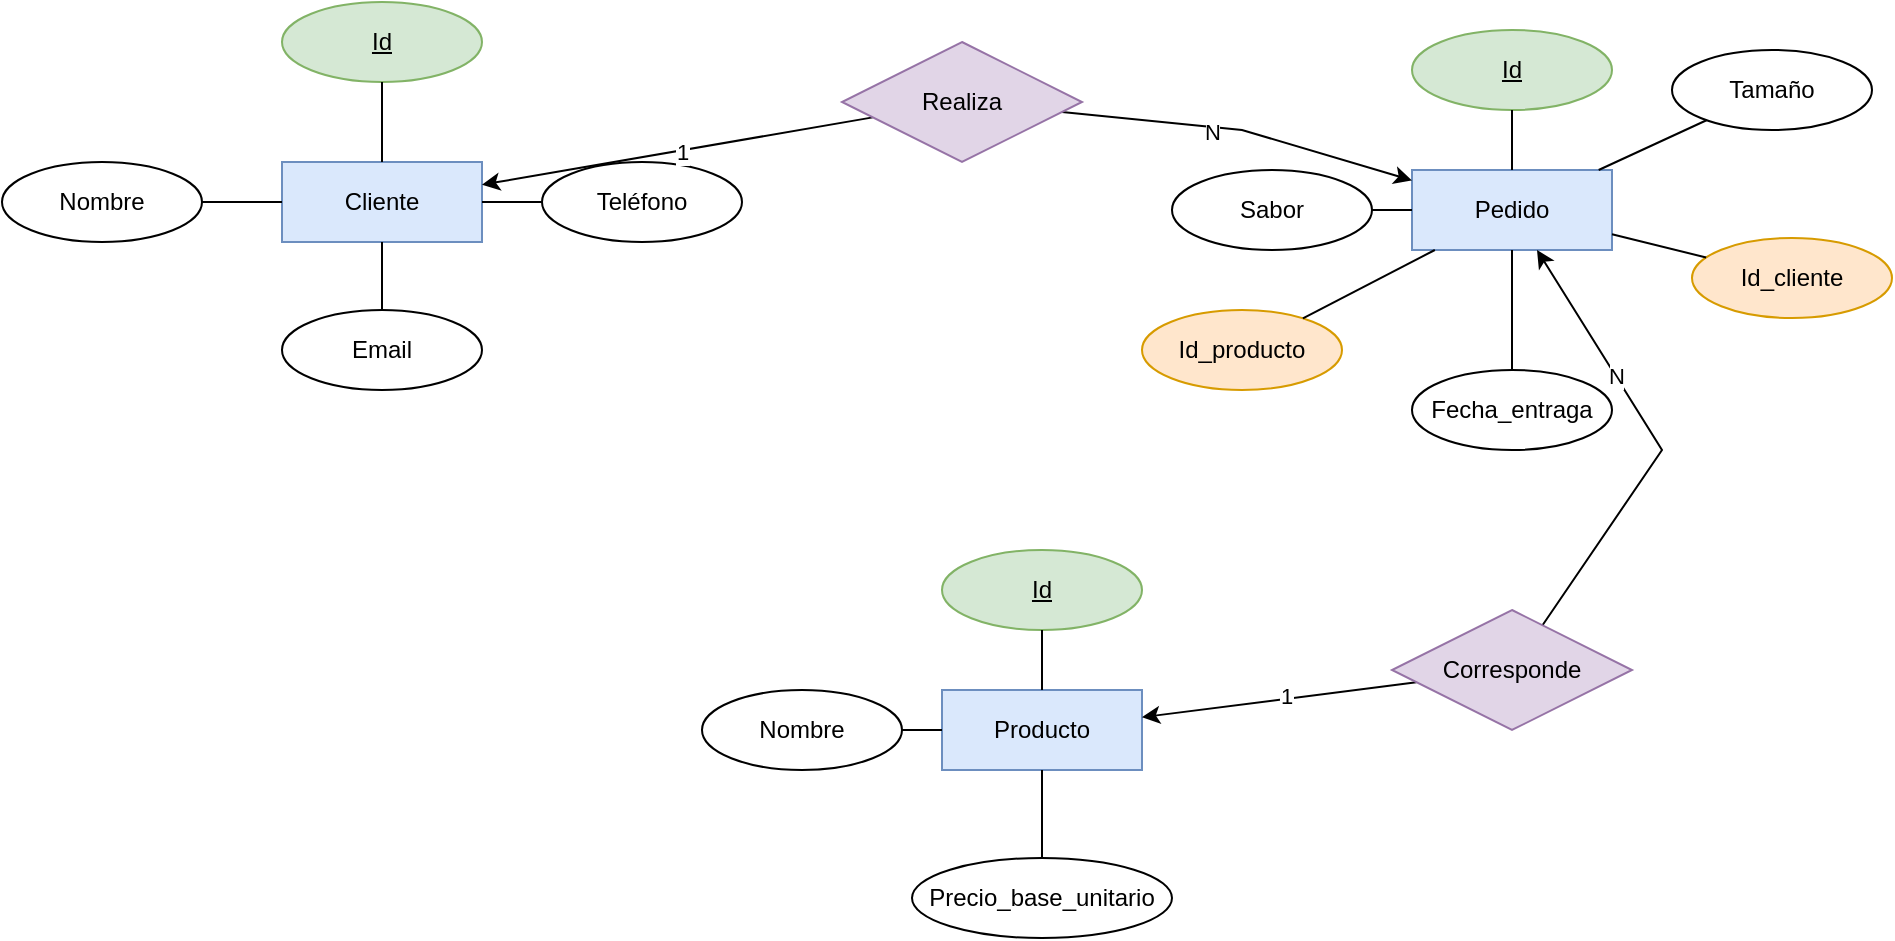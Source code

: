 <mxfile version="28.0.7">
  <diagram name="Página-1" id="zztCJzQcDtMI0paWEZyi">
    <mxGraphModel dx="1202" dy="668" grid="1" gridSize="10" guides="1" tooltips="1" connect="1" arrows="1" fold="1" page="1" pageScale="1" pageWidth="1169" pageHeight="827" math="0" shadow="0">
      <root>
        <mxCell id="0" />
        <mxCell id="1" parent="0" />
        <mxCell id="WMrK0sKcbdXLP-P-y-lG-1" value="Producto" style="whiteSpace=wrap;html=1;align=center;fillColor=#dae8fc;strokeColor=#6c8ebf;" vertex="1" parent="1">
          <mxGeometry x="510" y="450" width="100" height="40" as="geometry" />
        </mxCell>
        <mxCell id="WMrK0sKcbdXLP-P-y-lG-2" value="Cliente" style="whiteSpace=wrap;html=1;align=center;fillColor=#dae8fc;strokeColor=#6c8ebf;" vertex="1" parent="1">
          <mxGeometry x="180" y="186" width="100" height="40" as="geometry" />
        </mxCell>
        <mxCell id="WMrK0sKcbdXLP-P-y-lG-3" value="Pedido" style="whiteSpace=wrap;html=1;align=center;fillColor=#dae8fc;strokeColor=#6c8ebf;" vertex="1" parent="1">
          <mxGeometry x="745" y="190" width="100" height="40" as="geometry" />
        </mxCell>
        <mxCell id="WMrK0sKcbdXLP-P-y-lG-5" value="Nombre" style="ellipse;whiteSpace=wrap;html=1;align=center;" vertex="1" parent="1">
          <mxGeometry x="40" y="186" width="100" height="40" as="geometry" />
        </mxCell>
        <mxCell id="WMrK0sKcbdXLP-P-y-lG-8" value="Id" style="ellipse;whiteSpace=wrap;html=1;align=center;fontStyle=4;fillColor=#d5e8d4;strokeColor=#82b366;" vertex="1" parent="1">
          <mxGeometry x="180" y="106" width="100" height="40" as="geometry" />
        </mxCell>
        <mxCell id="WMrK0sKcbdXLP-P-y-lG-9" value="Id" style="ellipse;whiteSpace=wrap;html=1;align=center;fontStyle=4;fillColor=#d5e8d4;strokeColor=#82b366;" vertex="1" parent="1">
          <mxGeometry x="510" y="380" width="100" height="40" as="geometry" />
        </mxCell>
        <mxCell id="WMrK0sKcbdXLP-P-y-lG-10" value="Id" style="ellipse;whiteSpace=wrap;html=1;align=center;fontStyle=4;fillColor=#d5e8d4;strokeColor=#82b366;" vertex="1" parent="1">
          <mxGeometry x="745" y="120" width="100" height="40" as="geometry" />
        </mxCell>
        <mxCell id="WMrK0sKcbdXLP-P-y-lG-12" value="Teléfono" style="ellipse;whiteSpace=wrap;html=1;align=center;" vertex="1" parent="1">
          <mxGeometry x="310" y="186" width="100" height="40" as="geometry" />
        </mxCell>
        <mxCell id="WMrK0sKcbdXLP-P-y-lG-13" value="Email" style="ellipse;whiteSpace=wrap;html=1;align=center;" vertex="1" parent="1">
          <mxGeometry x="180" y="260" width="100" height="40" as="geometry" />
        </mxCell>
        <mxCell id="WMrK0sKcbdXLP-P-y-lG-15" value="" style="endArrow=none;html=1;rounded=0;" edge="1" parent="1" source="WMrK0sKcbdXLP-P-y-lG-2" target="WMrK0sKcbdXLP-P-y-lG-8">
          <mxGeometry width="50" height="50" relative="1" as="geometry">
            <mxPoint x="130" y="216" as="sourcePoint" />
            <mxPoint x="170" y="166" as="targetPoint" />
          </mxGeometry>
        </mxCell>
        <mxCell id="WMrK0sKcbdXLP-P-y-lG-16" value="" style="endArrow=none;html=1;rounded=0;" edge="1" parent="1" source="WMrK0sKcbdXLP-P-y-lG-2" target="WMrK0sKcbdXLP-P-y-lG-5">
          <mxGeometry width="50" height="50" relative="1" as="geometry">
            <mxPoint x="130" y="256" as="sourcePoint" />
            <mxPoint x="170" y="206" as="targetPoint" />
          </mxGeometry>
        </mxCell>
        <mxCell id="WMrK0sKcbdXLP-P-y-lG-18" value="" style="endArrow=none;html=1;rounded=0;" edge="1" parent="1" source="WMrK0sKcbdXLP-P-y-lG-13" target="WMrK0sKcbdXLP-P-y-lG-2">
          <mxGeometry width="50" height="50" relative="1" as="geometry">
            <mxPoint x="210" y="296" as="sourcePoint" />
            <mxPoint x="250" y="246" as="targetPoint" />
          </mxGeometry>
        </mxCell>
        <mxCell id="WMrK0sKcbdXLP-P-y-lG-19" value="" style="endArrow=none;html=1;rounded=0;" edge="1" parent="1" source="WMrK0sKcbdXLP-P-y-lG-2" target="WMrK0sKcbdXLP-P-y-lG-12">
          <mxGeometry width="50" height="50" relative="1" as="geometry">
            <mxPoint x="350" y="286" as="sourcePoint" />
            <mxPoint x="390" y="236" as="targetPoint" />
          </mxGeometry>
        </mxCell>
        <mxCell id="WMrK0sKcbdXLP-P-y-lG-20" value="Nombre" style="ellipse;whiteSpace=wrap;html=1;align=center;" vertex="1" parent="1">
          <mxGeometry x="390" y="450" width="100" height="40" as="geometry" />
        </mxCell>
        <mxCell id="WMrK0sKcbdXLP-P-y-lG-21" value="Precio_base_unitario" style="ellipse;whiteSpace=wrap;html=1;align=center;" vertex="1" parent="1">
          <mxGeometry x="495" y="534" width="130" height="40" as="geometry" />
        </mxCell>
        <mxCell id="WMrK0sKcbdXLP-P-y-lG-22" value="Id_cliente" style="ellipse;whiteSpace=wrap;html=1;align=center;fillColor=#ffe6cc;strokeColor=#d79b00;" vertex="1" parent="1">
          <mxGeometry x="885" y="224" width="100" height="40" as="geometry" />
        </mxCell>
        <mxCell id="WMrK0sKcbdXLP-P-y-lG-23" value="Fecha_entraga" style="ellipse;whiteSpace=wrap;html=1;align=center;" vertex="1" parent="1">
          <mxGeometry x="745" y="290" width="100" height="40" as="geometry" />
        </mxCell>
        <mxCell id="WMrK0sKcbdXLP-P-y-lG-24" value="Sabor" style="ellipse;whiteSpace=wrap;html=1;align=center;" vertex="1" parent="1">
          <mxGeometry x="625" y="190" width="100" height="40" as="geometry" />
        </mxCell>
        <mxCell id="WMrK0sKcbdXLP-P-y-lG-25" value="Tamaño" style="ellipse;whiteSpace=wrap;html=1;align=center;" vertex="1" parent="1">
          <mxGeometry x="875" y="130" width="100" height="40" as="geometry" />
        </mxCell>
        <mxCell id="WMrK0sKcbdXLP-P-y-lG-26" value="" style="endArrow=none;html=1;rounded=0;" edge="1" parent="1" source="WMrK0sKcbdXLP-P-y-lG-1" target="WMrK0sKcbdXLP-P-y-lG-9">
          <mxGeometry width="50" height="50" relative="1" as="geometry">
            <mxPoint x="540" y="500" as="sourcePoint" />
            <mxPoint x="580" y="450" as="targetPoint" />
          </mxGeometry>
        </mxCell>
        <mxCell id="WMrK0sKcbdXLP-P-y-lG-27" value="" style="endArrow=none;html=1;rounded=0;" edge="1" parent="1" source="WMrK0sKcbdXLP-P-y-lG-21" target="WMrK0sKcbdXLP-P-y-lG-1">
          <mxGeometry width="50" height="50" relative="1" as="geometry">
            <mxPoint x="560" y="580" as="sourcePoint" />
            <mxPoint x="600" y="530" as="targetPoint" />
          </mxGeometry>
        </mxCell>
        <mxCell id="WMrK0sKcbdXLP-P-y-lG-28" value="" style="endArrow=none;html=1;rounded=0;" edge="1" parent="1" source="WMrK0sKcbdXLP-P-y-lG-1" target="WMrK0sKcbdXLP-P-y-lG-20">
          <mxGeometry width="50" height="50" relative="1" as="geometry">
            <mxPoint x="490" y="530" as="sourcePoint" />
            <mxPoint x="530" y="480" as="targetPoint" />
          </mxGeometry>
        </mxCell>
        <mxCell id="WMrK0sKcbdXLP-P-y-lG-29" value="" style="endArrow=none;html=1;rounded=0;" edge="1" parent="1" source="WMrK0sKcbdXLP-P-y-lG-3" target="WMrK0sKcbdXLP-P-y-lG-24">
          <mxGeometry width="50" height="50" relative="1" as="geometry">
            <mxPoint x="695" y="270" as="sourcePoint" />
            <mxPoint x="735" y="220" as="targetPoint" />
          </mxGeometry>
        </mxCell>
        <mxCell id="WMrK0sKcbdXLP-P-y-lG-31" value="" style="endArrow=none;html=1;rounded=0;" edge="1" parent="1" source="WMrK0sKcbdXLP-P-y-lG-3" target="WMrK0sKcbdXLP-P-y-lG-10">
          <mxGeometry width="50" height="50" relative="1" as="geometry">
            <mxPoint x="785" y="190" as="sourcePoint" />
            <mxPoint x="825" y="140" as="targetPoint" />
          </mxGeometry>
        </mxCell>
        <mxCell id="WMrK0sKcbdXLP-P-y-lG-32" value="" style="endArrow=none;html=1;rounded=0;" edge="1" parent="1" source="WMrK0sKcbdXLP-P-y-lG-3" target="WMrK0sKcbdXLP-P-y-lG-25">
          <mxGeometry width="50" height="50" relative="1" as="geometry">
            <mxPoint x="885" y="200" as="sourcePoint" />
            <mxPoint x="925" y="150" as="targetPoint" />
          </mxGeometry>
        </mxCell>
        <mxCell id="WMrK0sKcbdXLP-P-y-lG-33" value="" style="endArrow=none;html=1;rounded=0;" edge="1" parent="1" source="WMrK0sKcbdXLP-P-y-lG-22" target="WMrK0sKcbdXLP-P-y-lG-3">
          <mxGeometry width="50" height="50" relative="1" as="geometry">
            <mxPoint x="895" y="290" as="sourcePoint" />
            <mxPoint x="935" y="240" as="targetPoint" />
          </mxGeometry>
        </mxCell>
        <mxCell id="WMrK0sKcbdXLP-P-y-lG-34" value="" style="endArrow=none;html=1;rounded=0;" edge="1" parent="1" source="WMrK0sKcbdXLP-P-y-lG-23" target="WMrK0sKcbdXLP-P-y-lG-3">
          <mxGeometry width="50" height="50" relative="1" as="geometry">
            <mxPoint x="855" y="340" as="sourcePoint" />
            <mxPoint x="895" y="290" as="targetPoint" />
          </mxGeometry>
        </mxCell>
        <mxCell id="WMrK0sKcbdXLP-P-y-lG-36" style="rounded=0;orthogonalLoop=1;jettySize=auto;html=1;" edge="1" parent="1" source="WMrK0sKcbdXLP-P-y-lG-35" target="WMrK0sKcbdXLP-P-y-lG-2">
          <mxGeometry relative="1" as="geometry" />
        </mxCell>
        <mxCell id="WMrK0sKcbdXLP-P-y-lG-38" value="1" style="edgeLabel;html=1;align=center;verticalAlign=middle;resizable=0;points=[];" vertex="1" connectable="0" parent="WMrK0sKcbdXLP-P-y-lG-36">
          <mxGeometry x="-0.014" relative="1" as="geometry">
            <mxPoint as="offset" />
          </mxGeometry>
        </mxCell>
        <mxCell id="WMrK0sKcbdXLP-P-y-lG-37" style="rounded=0;orthogonalLoop=1;jettySize=auto;html=1;" edge="1" parent="1" source="WMrK0sKcbdXLP-P-y-lG-35" target="WMrK0sKcbdXLP-P-y-lG-3">
          <mxGeometry relative="1" as="geometry">
            <Array as="points">
              <mxPoint x="660" y="170" />
            </Array>
          </mxGeometry>
        </mxCell>
        <mxCell id="WMrK0sKcbdXLP-P-y-lG-39" value="N" style="edgeLabel;html=1;align=center;verticalAlign=middle;resizable=0;points=[];" vertex="1" connectable="0" parent="WMrK0sKcbdXLP-P-y-lG-37">
          <mxGeometry x="-0.156" y="-2" relative="1" as="geometry">
            <mxPoint as="offset" />
          </mxGeometry>
        </mxCell>
        <mxCell id="WMrK0sKcbdXLP-P-y-lG-35" value="Realiza" style="shape=rhombus;perimeter=rhombusPerimeter;whiteSpace=wrap;html=1;align=center;fillColor=#e1d5e7;strokeColor=#9673a6;" vertex="1" parent="1">
          <mxGeometry x="460" y="126" width="120" height="60" as="geometry" />
        </mxCell>
        <mxCell id="WMrK0sKcbdXLP-P-y-lG-41" style="rounded=0;orthogonalLoop=1;jettySize=auto;html=1;" edge="1" parent="1" source="WMrK0sKcbdXLP-P-y-lG-40" target="WMrK0sKcbdXLP-P-y-lG-1">
          <mxGeometry relative="1" as="geometry" />
        </mxCell>
        <mxCell id="WMrK0sKcbdXLP-P-y-lG-43" value="1" style="edgeLabel;html=1;align=center;verticalAlign=middle;resizable=0;points=[];" vertex="1" connectable="0" parent="WMrK0sKcbdXLP-P-y-lG-41">
          <mxGeometry x="-0.054" y="-2" relative="1" as="geometry">
            <mxPoint as="offset" />
          </mxGeometry>
        </mxCell>
        <mxCell id="WMrK0sKcbdXLP-P-y-lG-42" style="rounded=0;orthogonalLoop=1;jettySize=auto;html=1;" edge="1" parent="1" source="WMrK0sKcbdXLP-P-y-lG-40" target="WMrK0sKcbdXLP-P-y-lG-3">
          <mxGeometry relative="1" as="geometry">
            <Array as="points">
              <mxPoint x="870" y="330" />
            </Array>
          </mxGeometry>
        </mxCell>
        <mxCell id="WMrK0sKcbdXLP-P-y-lG-44" value="N" style="edgeLabel;html=1;align=center;verticalAlign=middle;resizable=0;points=[];" vertex="1" connectable="0" parent="WMrK0sKcbdXLP-P-y-lG-42">
          <mxGeometry x="0.346" relative="1" as="geometry">
            <mxPoint as="offset" />
          </mxGeometry>
        </mxCell>
        <mxCell id="WMrK0sKcbdXLP-P-y-lG-40" value="Corresponde" style="shape=rhombus;perimeter=rhombusPerimeter;whiteSpace=wrap;html=1;align=center;fillColor=#e1d5e7;strokeColor=#9673a6;" vertex="1" parent="1">
          <mxGeometry x="735" y="410" width="120" height="60" as="geometry" />
        </mxCell>
        <mxCell id="WMrK0sKcbdXLP-P-y-lG-45" value="Id_producto" style="ellipse;whiteSpace=wrap;html=1;align=center;fillColor=#ffe6cc;strokeColor=#d79b00;" vertex="1" parent="1">
          <mxGeometry x="610" y="260" width="100" height="40" as="geometry" />
        </mxCell>
        <mxCell id="WMrK0sKcbdXLP-P-y-lG-46" value="" style="endArrow=none;html=1;rounded=0;" edge="1" parent="1" source="WMrK0sKcbdXLP-P-y-lG-45" target="WMrK0sKcbdXLP-P-y-lG-3">
          <mxGeometry width="50" height="50" relative="1" as="geometry">
            <mxPoint x="560" y="370" as="sourcePoint" />
            <mxPoint x="610" y="320" as="targetPoint" />
          </mxGeometry>
        </mxCell>
      </root>
    </mxGraphModel>
  </diagram>
</mxfile>
